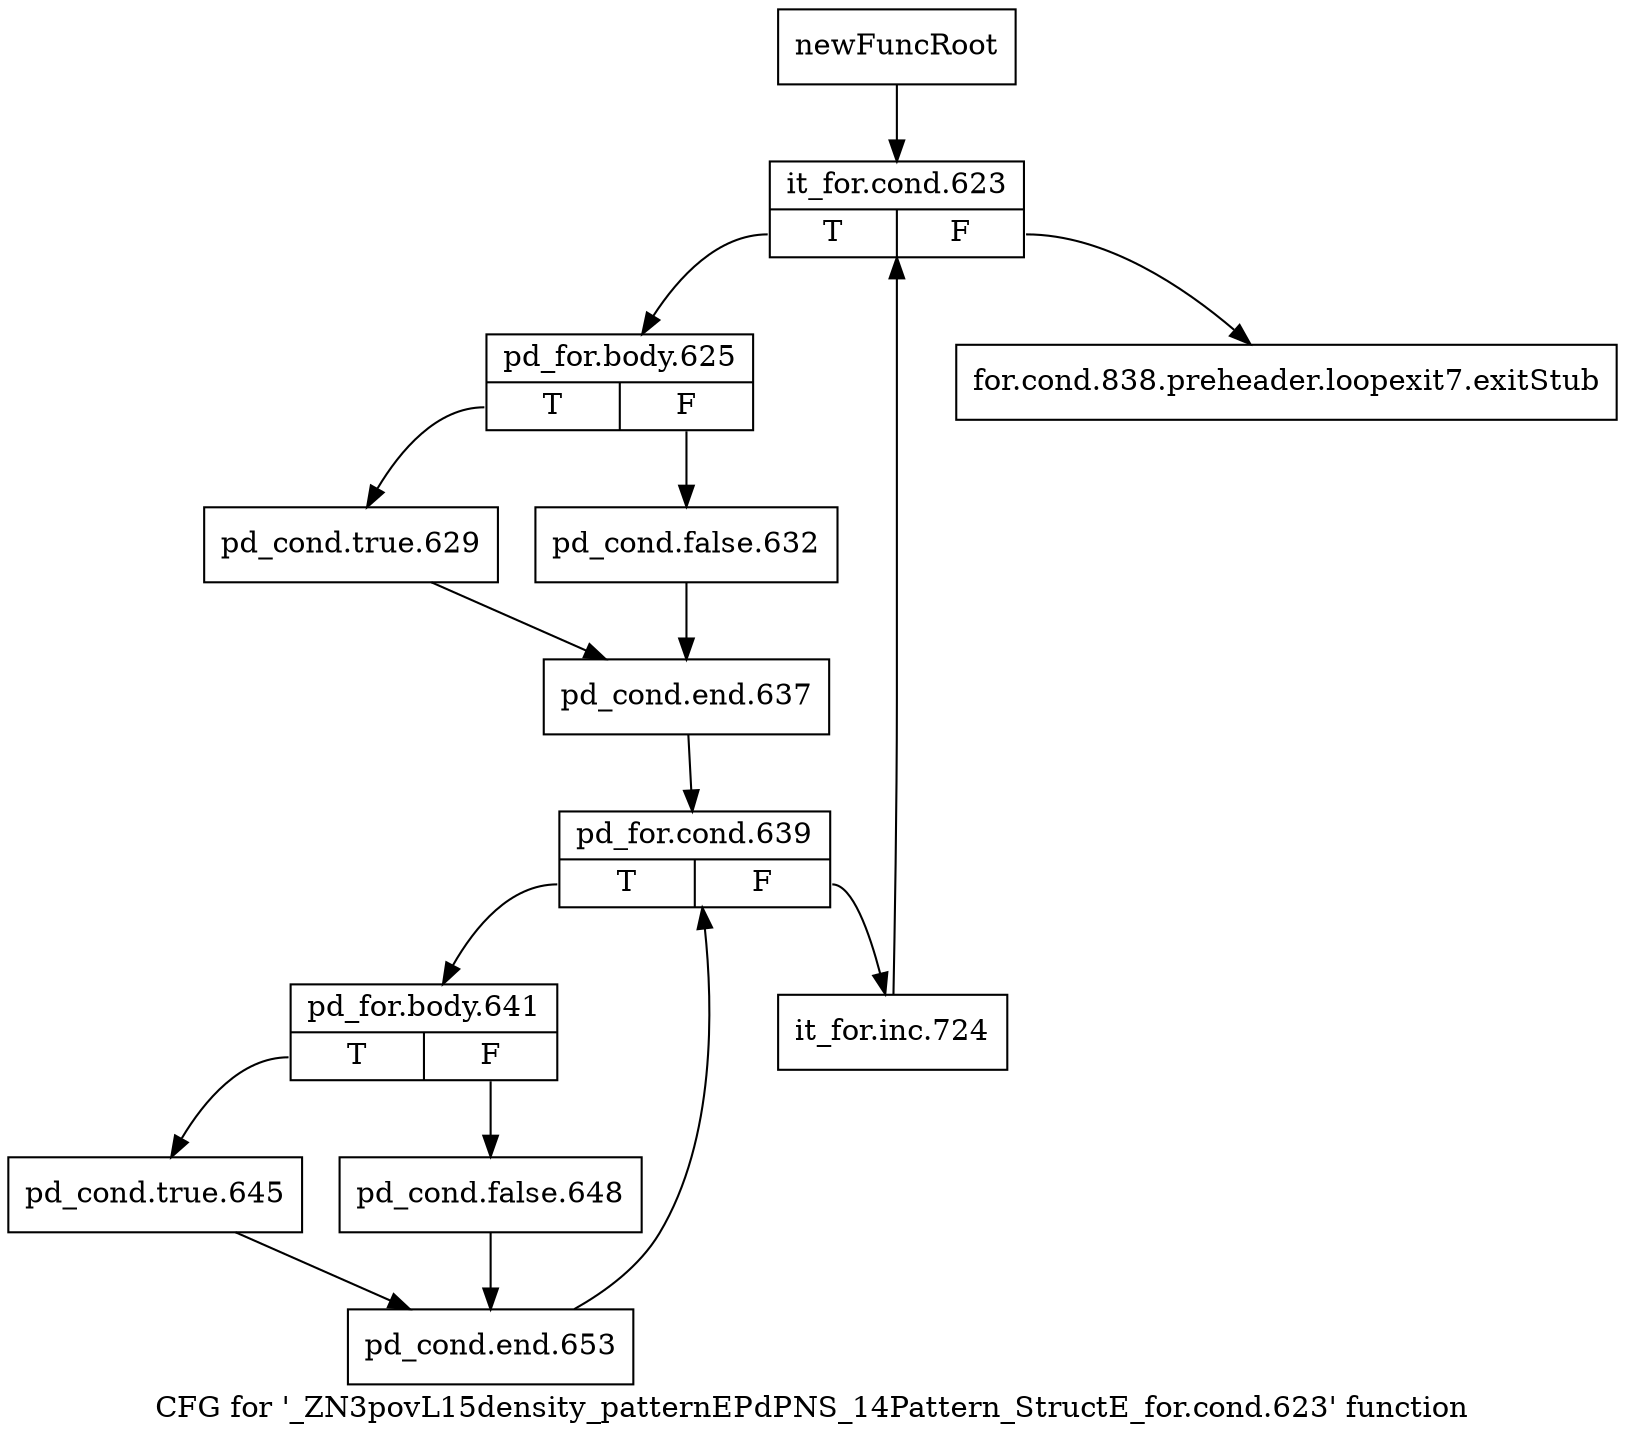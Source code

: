 digraph "CFG for '_ZN3povL15density_patternEPdPNS_14Pattern_StructE_for.cond.623' function" {
	label="CFG for '_ZN3povL15density_patternEPdPNS_14Pattern_StructE_for.cond.623' function";

	Node0x29b84c0 [shape=record,label="{newFuncRoot}"];
	Node0x29b84c0 -> Node0x29b8560;
	Node0x29b8510 [shape=record,label="{for.cond.838.preheader.loopexit7.exitStub}"];
	Node0x29b8560 [shape=record,label="{it_for.cond.623|{<s0>T|<s1>F}}"];
	Node0x29b8560:s0 -> Node0x29b85b0;
	Node0x29b8560:s1 -> Node0x29b8510;
	Node0x29b85b0 [shape=record,label="{pd_for.body.625|{<s0>T|<s1>F}}"];
	Node0x29b85b0:s0 -> Node0x29b8650;
	Node0x29b85b0:s1 -> Node0x29b8600;
	Node0x29b8600 [shape=record,label="{pd_cond.false.632}"];
	Node0x29b8600 -> Node0x29b9630;
	Node0x29b8650 [shape=record,label="{pd_cond.true.629}"];
	Node0x29b8650 -> Node0x29b9630;
	Node0x29b9630 [shape=record,label="{pd_cond.end.637}"];
	Node0x29b9630 -> Node0x29b9680;
	Node0x29b9680 [shape=record,label="{pd_for.cond.639|{<s0>T|<s1>F}}"];
	Node0x29b9680:s0 -> Node0x29b9720;
	Node0x29b9680:s1 -> Node0x29b96d0;
	Node0x29b96d0 [shape=record,label="{it_for.inc.724}"];
	Node0x29b96d0 -> Node0x29b8560;
	Node0x29b9720 [shape=record,label="{pd_for.body.641|{<s0>T|<s1>F}}"];
	Node0x29b9720:s0 -> Node0x29b97c0;
	Node0x29b9720:s1 -> Node0x29b9770;
	Node0x29b9770 [shape=record,label="{pd_cond.false.648}"];
	Node0x29b9770 -> Node0x29b9810;
	Node0x29b97c0 [shape=record,label="{pd_cond.true.645}"];
	Node0x29b97c0 -> Node0x29b9810;
	Node0x29b9810 [shape=record,label="{pd_cond.end.653}"];
	Node0x29b9810 -> Node0x29b9680;
}
